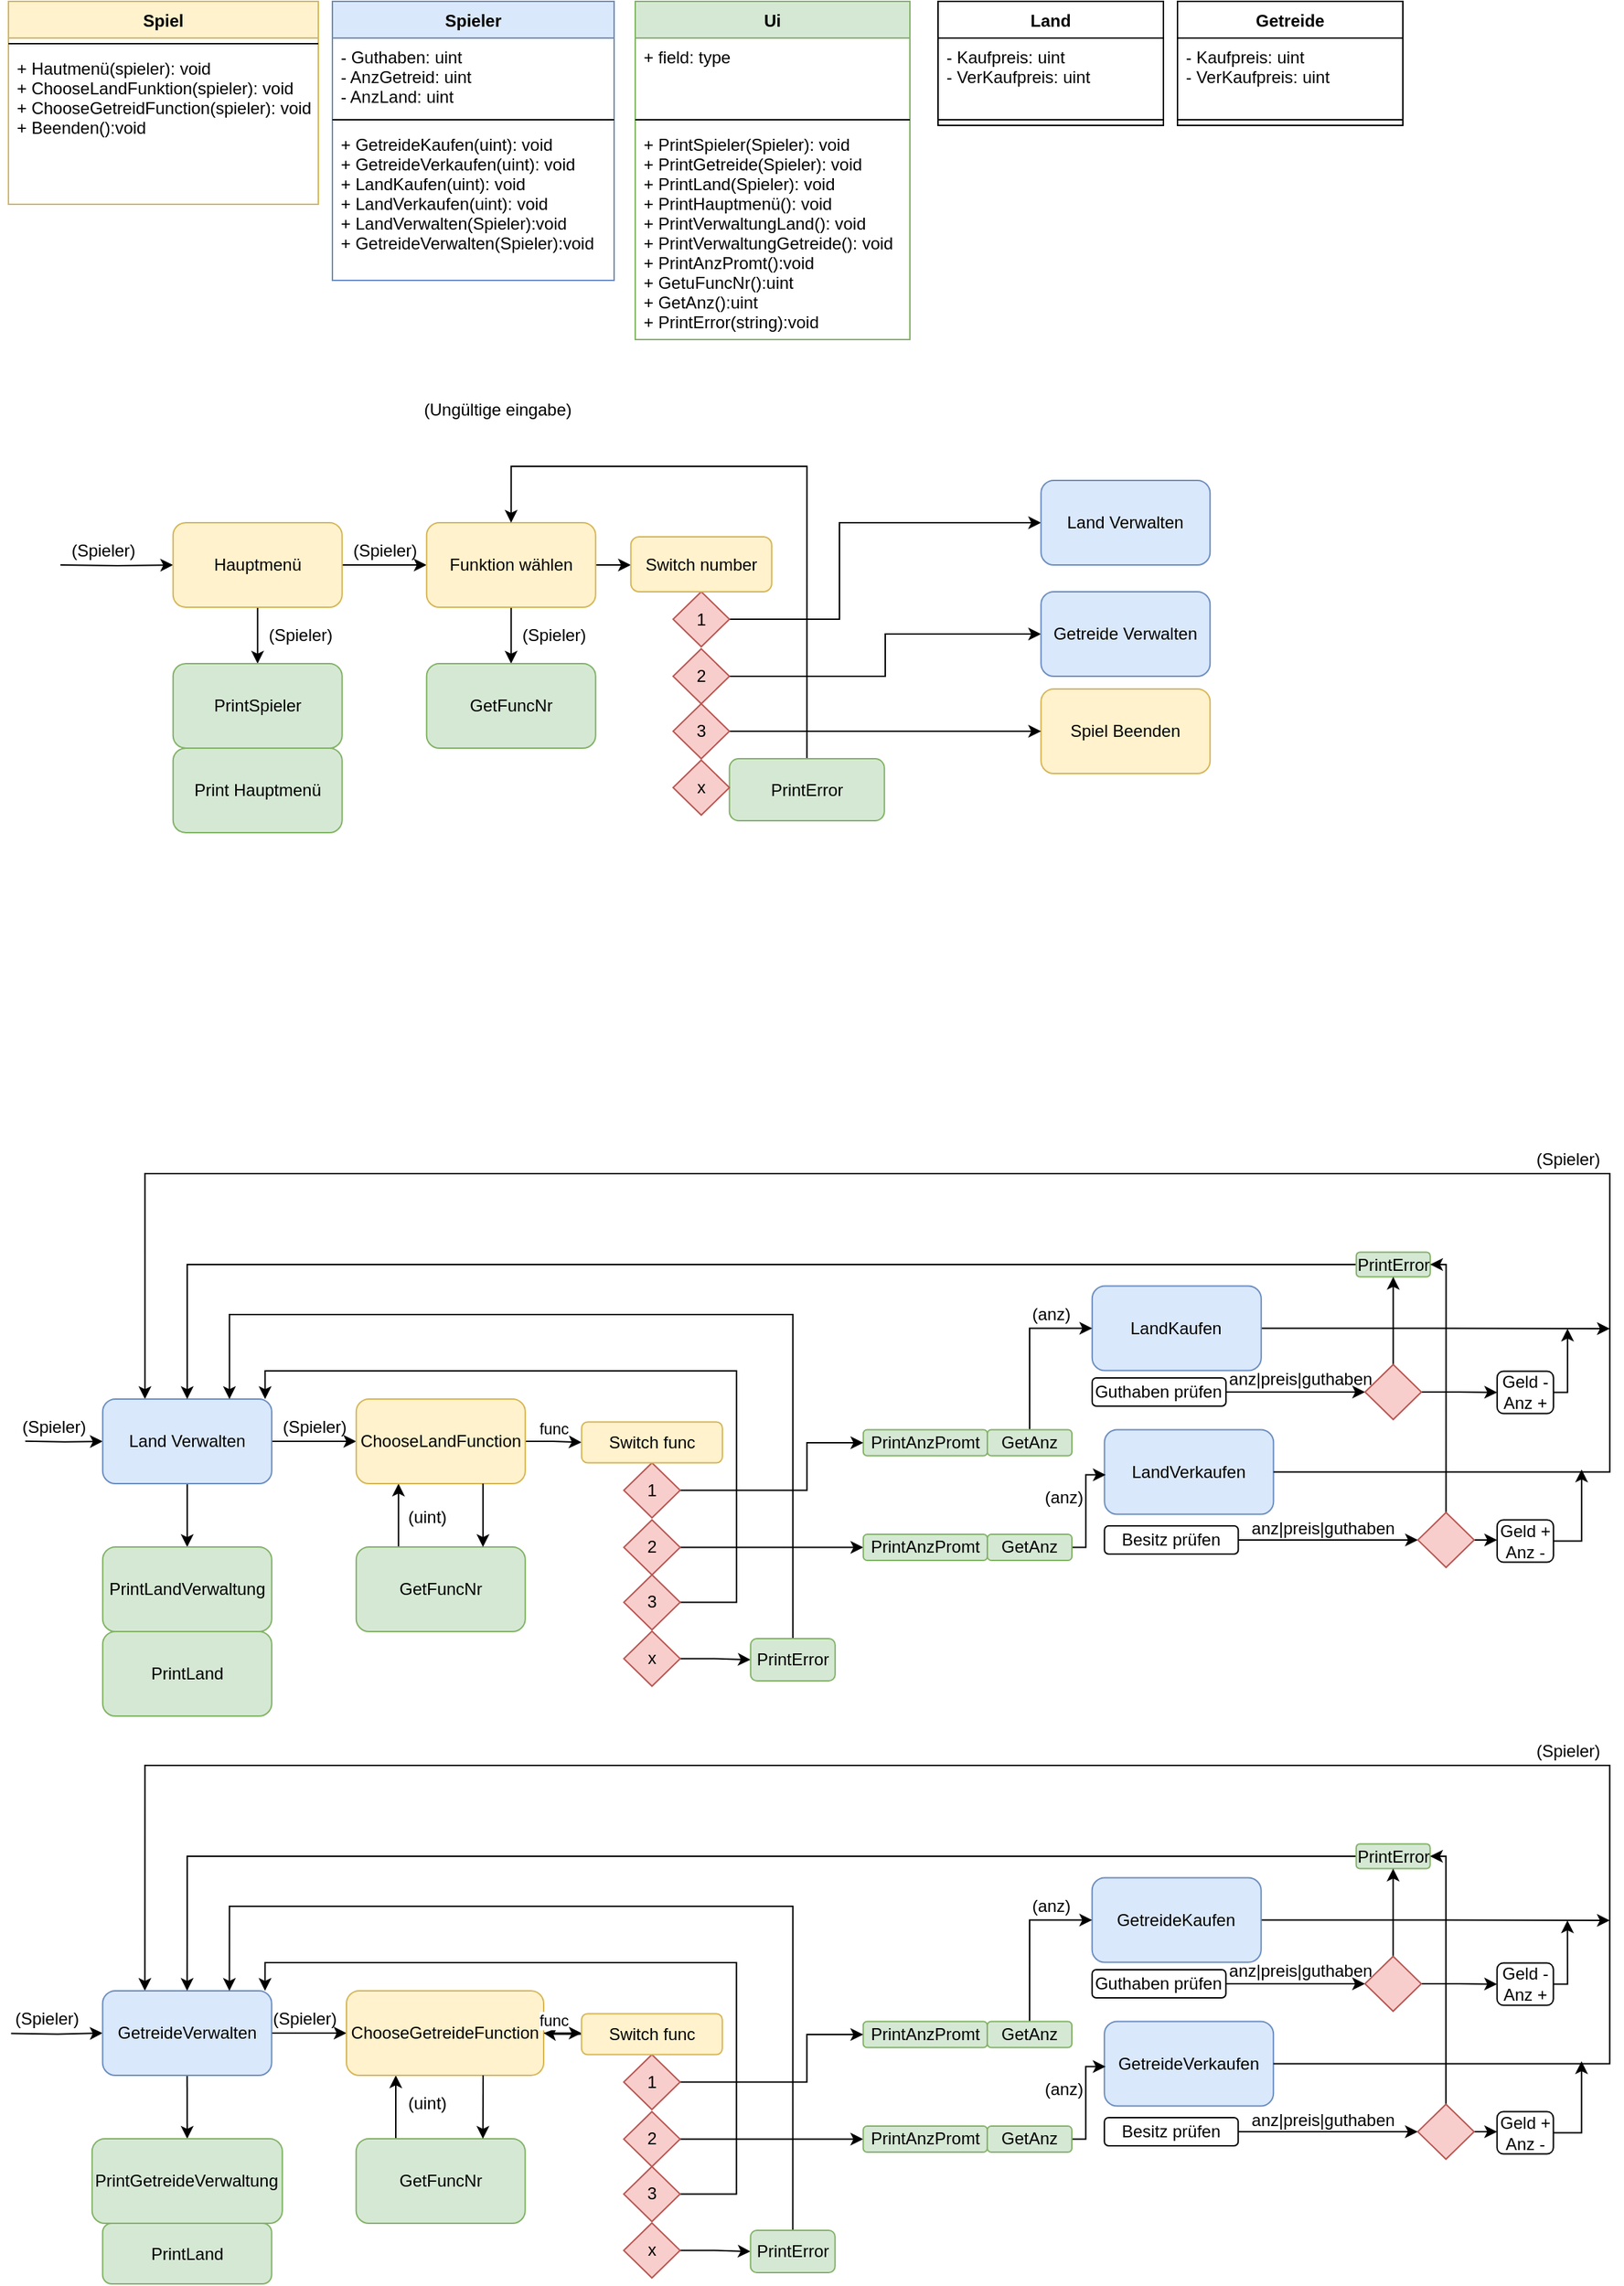 <mxfile version="14.1.9" type="device"><diagram id="9VZ_F0bGvhKdeFgphVNc" name="Page-1"><mxGraphModel dx="2946" dy="2444" grid="1" gridSize="10" guides="1" tooltips="1" connect="1" arrows="1" fold="1" page="1" pageScale="1" pageWidth="1169" pageHeight="827" math="0" shadow="0"><root><mxCell id="0"/><mxCell id="1" parent="0"/><mxCell id="1qS1XkVz5e9EqdEoYbEG-8" style="edgeStyle=orthogonalEdgeStyle;rounded=0;orthogonalLoop=1;jettySize=auto;html=1;exitX=1;exitY=0.5;exitDx=0;exitDy=0;entryX=0;entryY=0.5;entryDx=0;entryDy=0;" parent="1" source="1qS1XkVz5e9EqdEoYbEG-2" target="1qS1XkVz5e9EqdEoYbEG-7" edge="1"><mxGeometry relative="1" as="geometry"/></mxCell><mxCell id="w8YHgkZaCHFdFgckaIaO-40" style="edgeStyle=orthogonalEdgeStyle;rounded=0;orthogonalLoop=1;jettySize=auto;html=1;exitX=0.5;exitY=1;exitDx=0;exitDy=0;entryX=0.5;entryY=0;entryDx=0;entryDy=0;" edge="1" parent="1" source="1qS1XkVz5e9EqdEoYbEG-2" target="1qS1XkVz5e9EqdEoYbEG-79"><mxGeometry relative="1" as="geometry"/></mxCell><mxCell id="w8YHgkZaCHFdFgckaIaO-96" style="edgeStyle=orthogonalEdgeStyle;rounded=0;orthogonalLoop=1;jettySize=auto;html=1;entryX=0;entryY=0.5;entryDx=0;entryDy=0;" edge="1" parent="1" target="1qS1XkVz5e9EqdEoYbEG-2"><mxGeometry relative="1" as="geometry"><mxPoint x="46.88" y="-410" as="sourcePoint"/></mxGeometry></mxCell><mxCell id="1qS1XkVz5e9EqdEoYbEG-2" value="Hauptmenü" style="rounded=1;whiteSpace=wrap;html=1;fillColor=#fff2cc;strokeColor=#d6b656;" parent="1" vertex="1"><mxGeometry x="126.88" y="-440" width="120" height="60" as="geometry"/></mxCell><mxCell id="w8YHgkZaCHFdFgckaIaO-39" style="edgeStyle=orthogonalEdgeStyle;rounded=0;orthogonalLoop=1;jettySize=auto;html=1;exitX=0.5;exitY=1;exitDx=0;exitDy=0;entryX=0.5;entryY=0;entryDx=0;entryDy=0;" edge="1" parent="1" source="1qS1XkVz5e9EqdEoYbEG-7" target="1qS1XkVz5e9EqdEoYbEG-87"><mxGeometry relative="1" as="geometry"/></mxCell><mxCell id="w8YHgkZaCHFdFgckaIaO-97" style="edgeStyle=orthogonalEdgeStyle;rounded=0;orthogonalLoop=1;jettySize=auto;html=1;exitX=1;exitY=0.5;exitDx=0;exitDy=0;entryX=0;entryY=0.5;entryDx=0;entryDy=0;" edge="1" parent="1" source="1qS1XkVz5e9EqdEoYbEG-7" target="w8YHgkZaCHFdFgckaIaO-91"><mxGeometry relative="1" as="geometry"/></mxCell><mxCell id="1qS1XkVz5e9EqdEoYbEG-7" value="Funktion wählen" style="rounded=1;whiteSpace=wrap;html=1;fillColor=#fff2cc;strokeColor=#d6b656;" parent="1" vertex="1"><mxGeometry x="306.88" y="-440" width="120" height="60" as="geometry"/></mxCell><mxCell id="1qS1XkVz5e9EqdEoYbEG-23" value="(Ungültige eingabe)" style="text;html=1;align=center;verticalAlign=middle;resizable=0;points=[];autosize=1;" parent="1" vertex="1"><mxGeometry x="296.88" y="-530" width="120" height="20" as="geometry"/></mxCell><mxCell id="w8YHgkZaCHFdFgckaIaO-179" style="edgeStyle=orthogonalEdgeStyle;rounded=0;orthogonalLoop=1;jettySize=auto;html=1;exitX=1;exitY=0.5;exitDx=0;exitDy=0;" edge="1" parent="1" source="1qS1XkVz5e9EqdEoYbEG-35"><mxGeometry relative="1" as="geometry"><mxPoint x="1146.91" y="132" as="targetPoint"/></mxGeometry></mxCell><mxCell id="1qS1XkVz5e9EqdEoYbEG-35" value="LandKaufen" style="rounded=1;whiteSpace=wrap;html=1;fillColor=#dae8fc;strokeColor=#6c8ebf;" parent="1" vertex="1"><mxGeometry x="779.41" y="101.75" width="120" height="60" as="geometry"/></mxCell><mxCell id="1qS1XkVz5e9EqdEoYbEG-36" value="LandVerkaufen" style="rounded=1;whiteSpace=wrap;html=1;fillColor=#dae8fc;strokeColor=#6c8ebf;" parent="1" vertex="1"><mxGeometry x="788.16" y="203.75" width="120" height="60" as="geometry"/></mxCell><mxCell id="w8YHgkZaCHFdFgckaIaO-155" style="edgeStyle=orthogonalEdgeStyle;rounded=0;orthogonalLoop=1;jettySize=auto;html=1;exitX=1;exitY=0.5;exitDx=0;exitDy=0;entryX=0;entryY=0.5;entryDx=0;entryDy=0;" edge="1" parent="1" source="1qS1XkVz5e9EqdEoYbEG-37" target="w8YHgkZaCHFdFgckaIaO-153"><mxGeometry relative="1" as="geometry"/></mxCell><mxCell id="1qS1XkVz5e9EqdEoYbEG-37" value="Guthaben prüfen" style="rounded=1;whiteSpace=wrap;html=1;" parent="1" vertex="1"><mxGeometry x="779.41" y="167" width="95" height="20" as="geometry"/></mxCell><mxCell id="w8YHgkZaCHFdFgckaIaO-157" style="edgeStyle=orthogonalEdgeStyle;rounded=0;orthogonalLoop=1;jettySize=auto;html=1;exitX=1;exitY=0.5;exitDx=0;exitDy=0;entryX=0;entryY=0.5;entryDx=0;entryDy=0;" edge="1" parent="1" source="1qS1XkVz5e9EqdEoYbEG-38" target="w8YHgkZaCHFdFgckaIaO-154"><mxGeometry relative="1" as="geometry"/></mxCell><mxCell id="1qS1XkVz5e9EqdEoYbEG-38" value="Besitz prüfen" style="rounded=1;whiteSpace=wrap;html=1;" parent="1" vertex="1"><mxGeometry x="788.16" y="272" width="95" height="20" as="geometry"/></mxCell><mxCell id="w8YHgkZaCHFdFgckaIaO-187" style="edgeStyle=orthogonalEdgeStyle;rounded=0;orthogonalLoop=1;jettySize=auto;html=1;exitX=1;exitY=0.5;exitDx=0;exitDy=0;" edge="1" parent="1" source="1qS1XkVz5e9EqdEoYbEG-40"><mxGeometry relative="1" as="geometry"><mxPoint x="1116.91" y="132" as="targetPoint"/><Array as="points"><mxPoint x="1116.91" y="177"/></Array></mxGeometry></mxCell><mxCell id="1qS1XkVz5e9EqdEoYbEG-40" value="Geld -&lt;br&gt;Anz +" style="rounded=1;whiteSpace=wrap;html=1;" parent="1" vertex="1"><mxGeometry x="1066.91" y="162.25" width="40" height="30" as="geometry"/></mxCell><mxCell id="w8YHgkZaCHFdFgckaIaO-188" style="edgeStyle=orthogonalEdgeStyle;rounded=0;orthogonalLoop=1;jettySize=auto;html=1;exitX=1;exitY=0.5;exitDx=0;exitDy=0;" edge="1" parent="1" source="1qS1XkVz5e9EqdEoYbEG-41"><mxGeometry relative="1" as="geometry"><mxPoint x="1126.91" y="232" as="targetPoint"/><Array as="points"><mxPoint x="1126.91" y="283"/><mxPoint x="1126.91" y="232"/></Array></mxGeometry></mxCell><mxCell id="1qS1XkVz5e9EqdEoYbEG-41" value="Geld +&lt;br&gt;Anz -" style="rounded=1;whiteSpace=wrap;html=1;" parent="1" vertex="1"><mxGeometry x="1066.91" y="267.75" width="40" height="30" as="geometry"/></mxCell><mxCell id="w8YHgkZaCHFdFgckaIaO-34" style="edgeStyle=orthogonalEdgeStyle;rounded=0;orthogonalLoop=1;jettySize=auto;html=1;exitX=0.5;exitY=1;exitDx=0;exitDy=0;entryX=0.5;entryY=0;entryDx=0;entryDy=0;" edge="1" parent="1" source="1qS1XkVz5e9EqdEoYbEG-43" target="1qS1XkVz5e9EqdEoYbEG-84"><mxGeometry relative="1" as="geometry"/></mxCell><mxCell id="w8YHgkZaCHFdFgckaIaO-144" style="edgeStyle=orthogonalEdgeStyle;rounded=0;orthogonalLoop=1;jettySize=auto;html=1;exitX=1;exitY=0.5;exitDx=0;exitDy=0;entryX=0;entryY=0.5;entryDx=0;entryDy=0;" edge="1" parent="1" source="1qS1XkVz5e9EqdEoYbEG-43" target="1qS1XkVz5e9EqdEoYbEG-105"><mxGeometry relative="1" as="geometry"/></mxCell><mxCell id="w8YHgkZaCHFdFgckaIaO-186" style="edgeStyle=orthogonalEdgeStyle;rounded=0;orthogonalLoop=1;jettySize=auto;html=1;exitX=1;exitY=0.5;exitDx=0;exitDy=0;entryX=0.25;entryY=0;entryDx=0;entryDy=0;" edge="1" parent="1" source="1qS1XkVz5e9EqdEoYbEG-36" target="1qS1XkVz5e9EqdEoYbEG-43"><mxGeometry relative="1" as="geometry"><Array as="points"><mxPoint x="1146.91" y="234"/><mxPoint x="1146.91" y="22"/><mxPoint x="106.91" y="22"/></Array></mxGeometry></mxCell><mxCell id="w8YHgkZaCHFdFgckaIaO-246" style="edgeStyle=orthogonalEdgeStyle;rounded=0;orthogonalLoop=1;jettySize=auto;html=1;exitX=0;exitY=0.5;exitDx=0;exitDy=0;entryX=0;entryY=0.5;entryDx=0;entryDy=0;" edge="1" parent="1" target="1qS1XkVz5e9EqdEoYbEG-43"><mxGeometry relative="1" as="geometry"><mxPoint x="21.91" y="211.931" as="sourcePoint"/></mxGeometry></mxCell><mxCell id="1qS1XkVz5e9EqdEoYbEG-43" value="Land Verwalten" style="rounded=1;whiteSpace=wrap;html=1;fillColor=#dae8fc;strokeColor=#6c8ebf;" parent="1" vertex="1"><mxGeometry x="76.91" y="182" width="120" height="60" as="geometry"/></mxCell><mxCell id="1qS1XkVz5e9EqdEoYbEG-56" value="Spiel" style="swimlane;fontStyle=1;align=center;verticalAlign=top;childLayout=stackLayout;horizontal=1;startSize=26;horizontalStack=0;resizeParent=1;resizeParentMax=0;resizeLast=0;collapsible=1;marginBottom=0;fillColor=#fff2cc;strokeColor=#d6b656;" parent="1" vertex="1"><mxGeometry x="10" y="-810" width="220" height="144" as="geometry"/></mxCell><mxCell id="1qS1XkVz5e9EqdEoYbEG-58" value="" style="line;strokeWidth=1;fillColor=none;align=left;verticalAlign=middle;spacingTop=-1;spacingLeft=3;spacingRight=3;rotatable=0;labelPosition=right;points=[];portConstraint=eastwest;" parent="1qS1XkVz5e9EqdEoYbEG-56" vertex="1"><mxGeometry y="26" width="220" height="8" as="geometry"/></mxCell><mxCell id="1qS1XkVz5e9EqdEoYbEG-59" value="+ Hautmenü(spieler): void&#10;+ ChooseLandFunktion(spieler): void&#10;+ ChooseGetreidFunction(spieler): void&#10;+ Beenden():void" style="text;strokeColor=none;fillColor=none;align=left;verticalAlign=top;spacingLeft=4;spacingRight=4;overflow=hidden;rotatable=0;points=[[0,0.5],[1,0.5]];portConstraint=eastwest;" parent="1qS1XkVz5e9EqdEoYbEG-56" vertex="1"><mxGeometry y="34" width="220" height="110" as="geometry"/></mxCell><mxCell id="1qS1XkVz5e9EqdEoYbEG-61" value="Spieler" style="swimlane;fontStyle=1;align=center;verticalAlign=top;childLayout=stackLayout;horizontal=1;startSize=26;horizontalStack=0;resizeParent=1;resizeParentMax=0;resizeLast=0;collapsible=1;marginBottom=0;fillColor=#dae8fc;strokeColor=#6c8ebf;" parent="1" vertex="1"><mxGeometry x="240" y="-810" width="200" height="198" as="geometry"/></mxCell><mxCell id="1qS1XkVz5e9EqdEoYbEG-62" value="- Guthaben: uint&#10;- AnzGetreid: uint&#10;- AnzLand: uint" style="text;strokeColor=none;fillColor=none;align=left;verticalAlign=top;spacingLeft=4;spacingRight=4;overflow=hidden;rotatable=0;points=[[0,0.5],[1,0.5]];portConstraint=eastwest;" parent="1qS1XkVz5e9EqdEoYbEG-61" vertex="1"><mxGeometry y="26" width="200" height="54" as="geometry"/></mxCell><mxCell id="1qS1XkVz5e9EqdEoYbEG-63" value="" style="line;strokeWidth=1;fillColor=none;align=left;verticalAlign=middle;spacingTop=-1;spacingLeft=3;spacingRight=3;rotatable=0;labelPosition=right;points=[];portConstraint=eastwest;" parent="1qS1XkVz5e9EqdEoYbEG-61" vertex="1"><mxGeometry y="80" width="200" height="8" as="geometry"/></mxCell><mxCell id="1qS1XkVz5e9EqdEoYbEG-64" value="+ GetreideKaufen(uint): void&#10;+ GetreideVerkaufen(uint): void&#10;+ LandKaufen(uint): void&#10;+ LandVerkaufen(uint): void&#10;+ LandVerwalten(Spieler):void&#10;+ GetreideVerwalten(Spieler):void" style="text;strokeColor=none;fillColor=none;align=left;verticalAlign=top;spacingLeft=4;spacingRight=4;overflow=hidden;rotatable=0;points=[[0,0.5],[1,0.5]];portConstraint=eastwest;" parent="1qS1XkVz5e9EqdEoYbEG-61" vertex="1"><mxGeometry y="88" width="200" height="110" as="geometry"/></mxCell><mxCell id="1qS1XkVz5e9EqdEoYbEG-65" value="Ui" style="swimlane;fontStyle=1;align=center;verticalAlign=top;childLayout=stackLayout;horizontal=1;startSize=26;horizontalStack=0;resizeParent=1;resizeParentMax=0;resizeLast=0;collapsible=1;marginBottom=0;fillColor=#d5e8d4;strokeColor=#82b366;" parent="1" vertex="1"><mxGeometry x="455" y="-810" width="195" height="240" as="geometry"/></mxCell><mxCell id="1qS1XkVz5e9EqdEoYbEG-66" value="+ field: type" style="text;strokeColor=none;fillColor=none;align=left;verticalAlign=top;spacingLeft=4;spacingRight=4;overflow=hidden;rotatable=0;points=[[0,0.5],[1,0.5]];portConstraint=eastwest;" parent="1qS1XkVz5e9EqdEoYbEG-65" vertex="1"><mxGeometry y="26" width="195" height="54" as="geometry"/></mxCell><mxCell id="1qS1XkVz5e9EqdEoYbEG-67" value="" style="line;strokeWidth=1;fillColor=none;align=left;verticalAlign=middle;spacingTop=-1;spacingLeft=3;spacingRight=3;rotatable=0;labelPosition=right;points=[];portConstraint=eastwest;" parent="1qS1XkVz5e9EqdEoYbEG-65" vertex="1"><mxGeometry y="80" width="195" height="8" as="geometry"/></mxCell><mxCell id="1qS1XkVz5e9EqdEoYbEG-68" value="+ PrintSpieler(Spieler): void&#10;+ PrintGetreide(Spieler): void&#10;+ PrintLand(Spieler): void&#10;+ PrintHauptmenü(): void&#10;+ PrintVerwaltungLand(): void&#10;+ PrintVerwaltungGetreide(): void&#10;+ PrintAnzPromt():void&#10;+ GetuFuncNr():uint&#10;+ GetAnz():uint&#10;+ PrintError(string):void" style="text;strokeColor=none;fillColor=none;align=left;verticalAlign=top;spacingLeft=4;spacingRight=4;overflow=hidden;rotatable=0;points=[[0,0.5],[1,0.5]];portConstraint=eastwest;" parent="1qS1XkVz5e9EqdEoYbEG-65" vertex="1"><mxGeometry y="88" width="195" height="152" as="geometry"/></mxCell><mxCell id="1qS1XkVz5e9EqdEoYbEG-69" value="Getreide" style="swimlane;fontStyle=1;align=center;verticalAlign=top;childLayout=stackLayout;horizontal=1;startSize=26;horizontalStack=0;resizeParent=1;resizeParentMax=0;resizeLast=0;collapsible=1;marginBottom=0;" parent="1" vertex="1"><mxGeometry x="840" y="-810" width="160" height="88" as="geometry"/></mxCell><mxCell id="1qS1XkVz5e9EqdEoYbEG-70" value="- Kaufpreis: uint&#10;- VerKaufpreis: uint" style="text;strokeColor=none;fillColor=none;align=left;verticalAlign=top;spacingLeft=4;spacingRight=4;overflow=hidden;rotatable=0;points=[[0,0.5],[1,0.5]];portConstraint=eastwest;" parent="1qS1XkVz5e9EqdEoYbEG-69" vertex="1"><mxGeometry y="26" width="160" height="54" as="geometry"/></mxCell><mxCell id="1qS1XkVz5e9EqdEoYbEG-71" value="" style="line;strokeWidth=1;fillColor=none;align=left;verticalAlign=middle;spacingTop=-1;spacingLeft=3;spacingRight=3;rotatable=0;labelPosition=right;points=[];portConstraint=eastwest;" parent="1qS1XkVz5e9EqdEoYbEG-69" vertex="1"><mxGeometry y="80" width="160" height="8" as="geometry"/></mxCell><mxCell id="1qS1XkVz5e9EqdEoYbEG-73" value="Land" style="swimlane;fontStyle=1;align=center;verticalAlign=top;childLayout=stackLayout;horizontal=1;startSize=26;horizontalStack=0;resizeParent=1;resizeParentMax=0;resizeLast=0;collapsible=1;marginBottom=0;" parent="1" vertex="1"><mxGeometry x="670" y="-810" width="160" height="88" as="geometry"/></mxCell><mxCell id="1qS1XkVz5e9EqdEoYbEG-74" value="- Kaufpreis: uint&#10;- VerKaufpreis: uint" style="text;strokeColor=none;fillColor=none;align=left;verticalAlign=top;spacingLeft=4;spacingRight=4;overflow=hidden;rotatable=0;points=[[0,0.5],[1,0.5]];portConstraint=eastwest;" parent="1qS1XkVz5e9EqdEoYbEG-73" vertex="1"><mxGeometry y="26" width="160" height="54" as="geometry"/></mxCell><mxCell id="1qS1XkVz5e9EqdEoYbEG-75" value="" style="line;strokeWidth=1;fillColor=none;align=left;verticalAlign=middle;spacingTop=-1;spacingLeft=3;spacingRight=3;rotatable=0;labelPosition=right;points=[];portConstraint=eastwest;" parent="1qS1XkVz5e9EqdEoYbEG-73" vertex="1"><mxGeometry y="80" width="160" height="8" as="geometry"/></mxCell><mxCell id="1qS1XkVz5e9EqdEoYbEG-79" value="PrintSpieler" style="rounded=1;whiteSpace=wrap;html=1;fillColor=#d5e8d4;strokeColor=#82b366;" parent="1" vertex="1"><mxGeometry x="126.88" y="-340" width="120" height="60" as="geometry"/></mxCell><mxCell id="1qS1XkVz5e9EqdEoYbEG-82" value="PrintLand" style="rounded=1;whiteSpace=wrap;html=1;fillColor=#d5e8d4;strokeColor=#82b366;" parent="1" vertex="1"><mxGeometry x="76.91" y="347" width="120" height="60" as="geometry"/></mxCell><mxCell id="1qS1XkVz5e9EqdEoYbEG-83" value="Print Hauptmenü" style="rounded=1;whiteSpace=wrap;html=1;fillColor=#d5e8d4;strokeColor=#82b366;" parent="1" vertex="1"><mxGeometry x="126.88" y="-280" width="120" height="60" as="geometry"/></mxCell><mxCell id="1qS1XkVz5e9EqdEoYbEG-84" value="PrintLandVerwaltung" style="rounded=1;whiteSpace=wrap;html=1;fillColor=#d5e8d4;strokeColor=#82b366;" parent="1" vertex="1"><mxGeometry x="76.91" y="287" width="120" height="60" as="geometry"/></mxCell><mxCell id="1qS1XkVz5e9EqdEoYbEG-87" value="GetFuncNr" style="rounded=1;whiteSpace=wrap;html=1;fillColor=#d5e8d4;strokeColor=#82b366;" parent="1" vertex="1"><mxGeometry x="306.88" y="-340" width="120" height="60" as="geometry"/></mxCell><mxCell id="w8YHgkZaCHFdFgckaIaO-160" style="edgeStyle=orthogonalEdgeStyle;rounded=0;orthogonalLoop=1;jettySize=auto;html=1;exitX=0;exitY=0.5;exitDx=0;exitDy=0;entryX=0.5;entryY=0;entryDx=0;entryDy=0;" edge="1" parent="1" source="1qS1XkVz5e9EqdEoYbEG-89" target="1qS1XkVz5e9EqdEoYbEG-43"><mxGeometry relative="1" as="geometry"><mxPoint x="304.91" y="179" as="targetPoint"/></mxGeometry></mxCell><mxCell id="1qS1XkVz5e9EqdEoYbEG-89" value="PrintError" style="rounded=1;whiteSpace=wrap;html=1;fillColor=#d5e8d4;strokeColor=#82b366;" parent="1" vertex="1"><mxGeometry x="966.91" y="77.75" width="52.5" height="17.5" as="geometry"/></mxCell><mxCell id="1qS1XkVz5e9EqdEoYbEG-93" value="(Spieler)" style="text;html=1;align=center;verticalAlign=middle;resizable=0;points=[];autosize=1;" parent="1" vertex="1"><mxGeometry x="46.88" y="-430" width="60" height="20" as="geometry"/></mxCell><mxCell id="1qS1XkVz5e9EqdEoYbEG-94" value="(Spieler)" style="text;html=1;align=center;verticalAlign=middle;resizable=0;points=[];autosize=1;" parent="1" vertex="1"><mxGeometry x="186.88" y="-370" width="60" height="20" as="geometry"/></mxCell><mxCell id="1qS1XkVz5e9EqdEoYbEG-95" value="(Spieler)" style="text;html=1;align=center;verticalAlign=middle;resizable=0;points=[];autosize=1;" parent="1" vertex="1"><mxGeometry x="366.88" y="-370" width="60" height="20" as="geometry"/></mxCell><mxCell id="w8YHgkZaCHFdFgckaIaO-38" style="edgeStyle=orthogonalEdgeStyle;rounded=0;orthogonalLoop=1;jettySize=auto;html=1;exitX=0.25;exitY=0;exitDx=0;exitDy=0;entryX=0.25;entryY=1;entryDx=0;entryDy=0;" edge="1" parent="1" source="1qS1XkVz5e9EqdEoYbEG-103" target="1qS1XkVz5e9EqdEoYbEG-105"><mxGeometry relative="1" as="geometry"/></mxCell><mxCell id="1qS1XkVz5e9EqdEoYbEG-103" value="GetFuncNr" style="rounded=1;whiteSpace=wrap;html=1;fillColor=#d5e8d4;strokeColor=#82b366;" parent="1" vertex="1"><mxGeometry x="256.91" y="287" width="120" height="60" as="geometry"/></mxCell><mxCell id="w8YHgkZaCHFdFgckaIaO-112" style="edgeStyle=orthogonalEdgeStyle;rounded=0;orthogonalLoop=1;jettySize=auto;html=1;exitX=1;exitY=0.5;exitDx=0;exitDy=0;entryX=0;entryY=0.5;entryDx=0;entryDy=0;" edge="1" parent="1" source="1qS1XkVz5e9EqdEoYbEG-105" target="w8YHgkZaCHFdFgckaIaO-103"><mxGeometry relative="1" as="geometry"/></mxCell><mxCell id="1qS1XkVz5e9EqdEoYbEG-105" value="ChooseLandFunction" style="rounded=1;whiteSpace=wrap;html=1;fillColor=#fff2cc;strokeColor=#d6b656;" parent="1" vertex="1"><mxGeometry x="256.91" y="182" width="120" height="60" as="geometry"/></mxCell><mxCell id="w8YHgkZaCHFdFgckaIaO-27" value="(Spieler)" style="text;html=1;align=center;verticalAlign=middle;resizable=0;points=[];autosize=1;" vertex="1" parent="1"><mxGeometry x="246.88" y="-430" width="60" height="20" as="geometry"/></mxCell><mxCell id="w8YHgkZaCHFdFgckaIaO-28" value="(Spieler)" style="text;html=1;align=center;verticalAlign=middle;resizable=0;points=[];autosize=1;" vertex="1" parent="1"><mxGeometry x="6.85" y="612.25" width="60" height="20" as="geometry"/></mxCell><mxCell id="1qS1XkVz5e9EqdEoYbEG-6" value="Spiel Beenden" style="rounded=1;whiteSpace=wrap;html=1;fillColor=#fff2cc;strokeColor=#d6b656;" parent="1" vertex="1"><mxGeometry x="743.12" y="-322" width="120" height="60" as="geometry"/></mxCell><mxCell id="w8YHgkZaCHFdFgckaIaO-60" style="edgeStyle=orthogonalEdgeStyle;rounded=0;orthogonalLoop=1;jettySize=auto;html=1;exitX=0.75;exitY=1;exitDx=0;exitDy=0;entryX=0.75;entryY=0;entryDx=0;entryDy=0;" edge="1" parent="1" source="1qS1XkVz5e9EqdEoYbEG-105" target="1qS1XkVz5e9EqdEoYbEG-103"><mxGeometry relative="1" as="geometry"><mxPoint x="316.91" y="242" as="sourcePoint"/><mxPoint x="316.91" y="287" as="targetPoint"/></mxGeometry></mxCell><mxCell id="w8YHgkZaCHFdFgckaIaO-127" style="edgeStyle=orthogonalEdgeStyle;rounded=0;orthogonalLoop=1;jettySize=auto;html=1;exitX=0.5;exitY=0;exitDx=0;exitDy=0;entryX=0.5;entryY=0;entryDx=0;entryDy=0;" edge="1" parent="1" source="w8YHgkZaCHFdFgckaIaO-62" target="1qS1XkVz5e9EqdEoYbEG-7"><mxGeometry relative="1" as="geometry"><Array as="points"><mxPoint x="576.88" y="-480"/><mxPoint x="366.88" y="-480"/></Array></mxGeometry></mxCell><mxCell id="w8YHgkZaCHFdFgckaIaO-62" value="PrintError" style="rounded=1;whiteSpace=wrap;html=1;fillColor=#d5e8d4;strokeColor=#82b366;" vertex="1" parent="1"><mxGeometry x="521.88" y="-272.5" width="110" height="44" as="geometry"/></mxCell><mxCell id="w8YHgkZaCHFdFgckaIaO-64" value="(uint)" style="text;html=1;align=center;verticalAlign=middle;resizable=0;points=[];autosize=1;" vertex="1" parent="1"><mxGeometry x="286.91" y="256" width="40" height="20" as="geometry"/></mxCell><mxCell id="w8YHgkZaCHFdFgckaIaO-71" value="PrintAnzPromt" style="rounded=1;whiteSpace=wrap;html=1;fillColor=#d5e8d4;strokeColor=#82b366;" vertex="1" parent="1"><mxGeometry x="616.91" y="203.75" width="88.12" height="18.5" as="geometry"/></mxCell><mxCell id="w8YHgkZaCHFdFgckaIaO-139" style="edgeStyle=orthogonalEdgeStyle;rounded=0;orthogonalLoop=1;jettySize=auto;html=1;exitX=0.5;exitY=0;exitDx=0;exitDy=0;entryX=0;entryY=0.5;entryDx=0;entryDy=0;" edge="1" parent="1" source="w8YHgkZaCHFdFgckaIaO-72" target="1qS1XkVz5e9EqdEoYbEG-35"><mxGeometry relative="1" as="geometry"/></mxCell><mxCell id="w8YHgkZaCHFdFgckaIaO-72" value="GetAnz" style="rounded=1;whiteSpace=wrap;html=1;fillColor=#d5e8d4;strokeColor=#82b366;" vertex="1" parent="1"><mxGeometry x="705.03" y="203.75" width="60" height="18.5" as="geometry"/></mxCell><mxCell id="w8YHgkZaCHFdFgckaIaO-244" style="edgeStyle=orthogonalEdgeStyle;rounded=0;orthogonalLoop=1;jettySize=auto;html=1;exitX=1;exitY=0.5;exitDx=0;exitDy=0;entryX=0;entryY=0.5;entryDx=0;entryDy=0;" edge="1" parent="1" source="w8YHgkZaCHFdFgckaIaO-90" target="w8YHgkZaCHFdFgckaIaO-251"><mxGeometry relative="1" as="geometry"><mxPoint x="686.88" y="-371.793" as="targetPoint"/><Array as="points"><mxPoint x="600" y="-371"/><mxPoint x="600" y="-440"/></Array></mxGeometry></mxCell><mxCell id="w8YHgkZaCHFdFgckaIaO-90" value="1" style="rhombus;whiteSpace=wrap;html=1;fillColor=#f8cecc;strokeColor=#b85450;" vertex="1" parent="1"><mxGeometry x="481.88" y="-391" width="40" height="39" as="geometry"/></mxCell><mxCell id="w8YHgkZaCHFdFgckaIaO-91" value="Switch number" style="rounded=1;whiteSpace=wrap;html=1;fillColor=#fff2cc;strokeColor=#d6b656;" vertex="1" parent="1"><mxGeometry x="451.88" y="-430" width="100" height="39" as="geometry"/></mxCell><mxCell id="w8YHgkZaCHFdFgckaIaO-245" style="edgeStyle=orthogonalEdgeStyle;rounded=0;orthogonalLoop=1;jettySize=auto;html=1;exitX=1;exitY=0.5;exitDx=0;exitDy=0;entryX=0;entryY=0.5;entryDx=0;entryDy=0;" edge="1" parent="1" source="w8YHgkZaCHFdFgckaIaO-92" target="w8YHgkZaCHFdFgckaIaO-252"><mxGeometry relative="1" as="geometry"><mxPoint x="680" y="-360" as="targetPoint"/></mxGeometry></mxCell><mxCell id="w8YHgkZaCHFdFgckaIaO-92" value="2" style="rhombus;whiteSpace=wrap;html=1;fillColor=#f8cecc;strokeColor=#b85450;" vertex="1" parent="1"><mxGeometry x="481.88" y="-350.5" width="40" height="39" as="geometry"/></mxCell><mxCell id="w8YHgkZaCHFdFgckaIaO-93" value="x" style="rhombus;whiteSpace=wrap;html=1;fillColor=#f8cecc;strokeColor=#b85450;" vertex="1" parent="1"><mxGeometry x="481.88" y="-271.5" width="40" height="39" as="geometry"/></mxCell><mxCell id="w8YHgkZaCHFdFgckaIaO-253" style="edgeStyle=orthogonalEdgeStyle;rounded=0;orthogonalLoop=1;jettySize=auto;html=1;exitX=1;exitY=0.5;exitDx=0;exitDy=0;entryX=0;entryY=0.5;entryDx=0;entryDy=0;" edge="1" parent="1" source="w8YHgkZaCHFdFgckaIaO-94" target="1qS1XkVz5e9EqdEoYbEG-6"><mxGeometry relative="1" as="geometry"/></mxCell><mxCell id="w8YHgkZaCHFdFgckaIaO-94" value="3" style="rhombus;whiteSpace=wrap;html=1;fillColor=#f8cecc;strokeColor=#b85450;" vertex="1" parent="1"><mxGeometry x="481.88" y="-311.5" width="40" height="39" as="geometry"/></mxCell><mxCell id="w8YHgkZaCHFdFgckaIaO-138" style="edgeStyle=orthogonalEdgeStyle;rounded=0;orthogonalLoop=1;jettySize=auto;html=1;exitX=1;exitY=0.5;exitDx=0;exitDy=0;entryX=0;entryY=0.5;entryDx=0;entryDy=0;" edge="1" parent="1" source="w8YHgkZaCHFdFgckaIaO-102" target="w8YHgkZaCHFdFgckaIaO-71"><mxGeometry relative="1" as="geometry"><Array as="points"><mxPoint x="576.91" y="247"/><mxPoint x="576.91" y="213"/></Array></mxGeometry></mxCell><mxCell id="w8YHgkZaCHFdFgckaIaO-102" value="1" style="rhombus;whiteSpace=wrap;html=1;fillColor=#f8cecc;strokeColor=#b85450;" vertex="1" parent="1"><mxGeometry x="446.91" y="227.25" width="40" height="39" as="geometry"/></mxCell><mxCell id="w8YHgkZaCHFdFgckaIaO-103" value="Switch func" style="rounded=1;whiteSpace=wrap;html=1;fillColor=#fff2cc;strokeColor=#d6b656;" vertex="1" parent="1"><mxGeometry x="416.91" y="198.25" width="100" height="29" as="geometry"/></mxCell><mxCell id="w8YHgkZaCHFdFgckaIaO-142" style="edgeStyle=orthogonalEdgeStyle;rounded=0;orthogonalLoop=1;jettySize=auto;html=1;exitX=1;exitY=0.5;exitDx=0;exitDy=0;entryX=0;entryY=0.5;entryDx=0;entryDy=0;" edge="1" parent="1" source="w8YHgkZaCHFdFgckaIaO-104" target="w8YHgkZaCHFdFgckaIaO-136"><mxGeometry relative="1" as="geometry"/></mxCell><mxCell id="w8YHgkZaCHFdFgckaIaO-104" value="2" style="rhombus;whiteSpace=wrap;html=1;fillColor=#f8cecc;strokeColor=#b85450;" vertex="1" parent="1"><mxGeometry x="446.91" y="267.75" width="40" height="39" as="geometry"/></mxCell><mxCell id="w8YHgkZaCHFdFgckaIaO-162" style="edgeStyle=orthogonalEdgeStyle;rounded=0;orthogonalLoop=1;jettySize=auto;html=1;exitX=1;exitY=0.5;exitDx=0;exitDy=0;entryX=0.961;entryY=0;entryDx=0;entryDy=0;entryPerimeter=0;" edge="1" parent="1" source="w8YHgkZaCHFdFgckaIaO-105" target="1qS1XkVz5e9EqdEoYbEG-43"><mxGeometry relative="1" as="geometry"><Array as="points"><mxPoint x="526.91" y="326"/><mxPoint x="526.91" y="162"/><mxPoint x="191.91" y="162"/></Array></mxGeometry></mxCell><mxCell id="w8YHgkZaCHFdFgckaIaO-105" value="3" style="rhombus;whiteSpace=wrap;html=1;fillColor=#f8cecc;strokeColor=#b85450;" vertex="1" parent="1"><mxGeometry x="446.91" y="306.75" width="40" height="39" as="geometry"/></mxCell><mxCell id="w8YHgkZaCHFdFgckaIaO-117" style="edgeStyle=orthogonalEdgeStyle;rounded=0;orthogonalLoop=1;jettySize=auto;html=1;exitX=1;exitY=0.5;exitDx=0;exitDy=0;entryX=0;entryY=0.5;entryDx=0;entryDy=0;" edge="1" parent="1" source="w8YHgkZaCHFdFgckaIaO-106" target="w8YHgkZaCHFdFgckaIaO-116"><mxGeometry relative="1" as="geometry"/></mxCell><mxCell id="w8YHgkZaCHFdFgckaIaO-106" value="x" style="rhombus;whiteSpace=wrap;html=1;fillColor=#f8cecc;strokeColor=#b85450;" vertex="1" parent="1"><mxGeometry x="446.91" y="346.75" width="40" height="39" as="geometry"/></mxCell><mxCell id="w8YHgkZaCHFdFgckaIaO-163" style="edgeStyle=orthogonalEdgeStyle;rounded=0;orthogonalLoop=1;jettySize=auto;html=1;exitX=0.5;exitY=0;exitDx=0;exitDy=0;entryX=0.75;entryY=0;entryDx=0;entryDy=0;" edge="1" parent="1" source="w8YHgkZaCHFdFgckaIaO-116" target="1qS1XkVz5e9EqdEoYbEG-43"><mxGeometry relative="1" as="geometry"><Array as="points"><mxPoint x="566.91" y="122"/><mxPoint x="166.91" y="122"/></Array></mxGeometry></mxCell><mxCell id="w8YHgkZaCHFdFgckaIaO-116" value="PrintError" style="rounded=1;whiteSpace=wrap;html=1;fillColor=#d5e8d4;strokeColor=#82b366;" vertex="1" parent="1"><mxGeometry x="536.91" y="352" width="60" height="30" as="geometry"/></mxCell><mxCell id="w8YHgkZaCHFdFgckaIaO-128" value="(Spieler)" style="text;html=1;align=center;verticalAlign=middle;resizable=0;points=[];autosize=1;" vertex="1" parent="1"><mxGeometry x="11.91" y="192.25" width="60" height="20" as="geometry"/></mxCell><mxCell id="w8YHgkZaCHFdFgckaIaO-136" value="PrintAnzPromt" style="rounded=1;whiteSpace=wrap;html=1;fillColor=#d5e8d4;strokeColor=#82b366;" vertex="1" parent="1"><mxGeometry x="616.91" y="278" width="88.12" height="18.5" as="geometry"/></mxCell><mxCell id="w8YHgkZaCHFdFgckaIaO-148" style="edgeStyle=orthogonalEdgeStyle;rounded=0;orthogonalLoop=1;jettySize=auto;html=1;exitX=1;exitY=0.5;exitDx=0;exitDy=0;entryX=0.007;entryY=0.534;entryDx=0;entryDy=0;entryPerimeter=0;" edge="1" parent="1" source="w8YHgkZaCHFdFgckaIaO-137" target="1qS1XkVz5e9EqdEoYbEG-36"><mxGeometry relative="1" as="geometry"><Array as="points"><mxPoint x="774.91" y="287"/></Array></mxGeometry></mxCell><mxCell id="w8YHgkZaCHFdFgckaIaO-137" value="GetAnz" style="rounded=1;whiteSpace=wrap;html=1;fillColor=#d5e8d4;strokeColor=#82b366;" vertex="1" parent="1"><mxGeometry x="705.03" y="278" width="60" height="18.5" as="geometry"/></mxCell><mxCell id="w8YHgkZaCHFdFgckaIaO-140" value="(anz)" style="text;html=1;align=center;verticalAlign=middle;resizable=0;points=[];autosize=1;" vertex="1" parent="1"><mxGeometry x="730.03" y="112" width="40" height="20" as="geometry"/></mxCell><mxCell id="w8YHgkZaCHFdFgckaIaO-123" value="(Spieler)" style="text;html=1;align=center;verticalAlign=middle;resizable=0;points=[];autosize=1;" vertex="1" parent="1"><mxGeometry x="196.91" y="192.25" width="60" height="20" as="geometry"/></mxCell><mxCell id="w8YHgkZaCHFdFgckaIaO-149" value="(anz)" style="text;html=1;align=center;verticalAlign=middle;resizable=0;points=[];autosize=1;" vertex="1" parent="1"><mxGeometry x="739.35" y="242" width="40" height="20" as="geometry"/></mxCell><mxCell id="w8YHgkZaCHFdFgckaIaO-158" style="edgeStyle=orthogonalEdgeStyle;rounded=0;orthogonalLoop=1;jettySize=auto;html=1;exitX=1;exitY=0.5;exitDx=0;exitDy=0;entryX=0;entryY=0.5;entryDx=0;entryDy=0;" edge="1" parent="1" source="w8YHgkZaCHFdFgckaIaO-153" target="1qS1XkVz5e9EqdEoYbEG-40"><mxGeometry relative="1" as="geometry"/></mxCell><mxCell id="w8YHgkZaCHFdFgckaIaO-159" style="edgeStyle=orthogonalEdgeStyle;rounded=0;orthogonalLoop=1;jettySize=auto;html=1;exitX=0.5;exitY=0;exitDx=0;exitDy=0;entryX=0.5;entryY=1;entryDx=0;entryDy=0;" edge="1" parent="1" source="w8YHgkZaCHFdFgckaIaO-153" target="1qS1XkVz5e9EqdEoYbEG-89"><mxGeometry relative="1" as="geometry"/></mxCell><mxCell id="w8YHgkZaCHFdFgckaIaO-153" value="" style="rhombus;whiteSpace=wrap;html=1;fillColor=#f8cecc;strokeColor=#b85450;" vertex="1" parent="1"><mxGeometry x="973.16" y="157.5" width="40" height="39" as="geometry"/></mxCell><mxCell id="w8YHgkZaCHFdFgckaIaO-167" style="edgeStyle=orthogonalEdgeStyle;rounded=0;orthogonalLoop=1;jettySize=auto;html=1;exitX=0.5;exitY=0;exitDx=0;exitDy=0;entryX=1;entryY=0.5;entryDx=0;entryDy=0;" edge="1" parent="1" source="w8YHgkZaCHFdFgckaIaO-154" target="1qS1XkVz5e9EqdEoYbEG-89"><mxGeometry relative="1" as="geometry"><Array as="points"><mxPoint x="1030.66" y="86.75"/></Array></mxGeometry></mxCell><mxCell id="w8YHgkZaCHFdFgckaIaO-180" style="edgeStyle=orthogonalEdgeStyle;rounded=0;orthogonalLoop=1;jettySize=auto;html=1;exitX=1;exitY=0.5;exitDx=0;exitDy=0;entryX=0;entryY=0.5;entryDx=0;entryDy=0;" edge="1" parent="1" source="w8YHgkZaCHFdFgckaIaO-154" target="1qS1XkVz5e9EqdEoYbEG-41"><mxGeometry relative="1" as="geometry"/></mxCell><mxCell id="w8YHgkZaCHFdFgckaIaO-154" value="" style="rhombus;whiteSpace=wrap;html=1;fillColor=#f8cecc;strokeColor=#b85450;" vertex="1" parent="1"><mxGeometry x="1010.66" y="262.5" width="40" height="39" as="geometry"/></mxCell><mxCell id="w8YHgkZaCHFdFgckaIaO-169" value="anz|preis|guthaben" style="text;html=1;align=center;verticalAlign=middle;resizable=0;points=[];autosize=1;" vertex="1" parent="1"><mxGeometry x="883.16" y="263.75" width="120" height="20" as="geometry"/></mxCell><mxCell id="w8YHgkZaCHFdFgckaIaO-170" value="anz|preis|guthaben" style="text;html=1;align=center;verticalAlign=middle;resizable=0;points=[];autosize=1;" vertex="1" parent="1"><mxGeometry x="866.91" y="157.5" width="120" height="20" as="geometry"/></mxCell><mxCell id="w8YHgkZaCHFdFgckaIaO-181" value="(Spieler)" style="text;html=1;align=center;verticalAlign=middle;resizable=0;points=[];autosize=1;" vertex="1" parent="1"><mxGeometry x="1086.91" y="2" width="60" height="20" as="geometry"/></mxCell><mxCell id="w8YHgkZaCHFdFgckaIaO-189" style="edgeStyle=orthogonalEdgeStyle;rounded=0;orthogonalLoop=1;jettySize=auto;html=1;exitX=1;exitY=0.5;exitDx=0;exitDy=0;" edge="1" parent="1" source="w8YHgkZaCHFdFgckaIaO-190"><mxGeometry relative="1" as="geometry"><mxPoint x="1146.85" y="552" as="targetPoint"/></mxGeometry></mxCell><mxCell id="w8YHgkZaCHFdFgckaIaO-190" value="GetreideKaufen" style="rounded=1;whiteSpace=wrap;html=1;fillColor=#dae8fc;strokeColor=#6c8ebf;" vertex="1" parent="1"><mxGeometry x="779.35" y="521.75" width="120" height="60" as="geometry"/></mxCell><mxCell id="w8YHgkZaCHFdFgckaIaO-191" value="GetreideVerkaufen" style="rounded=1;whiteSpace=wrap;html=1;fillColor=#dae8fc;strokeColor=#6c8ebf;" vertex="1" parent="1"><mxGeometry x="788.1" y="623.75" width="120" height="60" as="geometry"/></mxCell><mxCell id="w8YHgkZaCHFdFgckaIaO-192" style="edgeStyle=orthogonalEdgeStyle;rounded=0;orthogonalLoop=1;jettySize=auto;html=1;exitX=1;exitY=0.5;exitDx=0;exitDy=0;entryX=0;entryY=0.5;entryDx=0;entryDy=0;" edge="1" parent="1" source="w8YHgkZaCHFdFgckaIaO-193" target="w8YHgkZaCHFdFgckaIaO-236"><mxGeometry relative="1" as="geometry"/></mxCell><mxCell id="w8YHgkZaCHFdFgckaIaO-193" value="Guthaben prüfen" style="rounded=1;whiteSpace=wrap;html=1;" vertex="1" parent="1"><mxGeometry x="779.35" y="587" width="95" height="20" as="geometry"/></mxCell><mxCell id="w8YHgkZaCHFdFgckaIaO-194" style="edgeStyle=orthogonalEdgeStyle;rounded=0;orthogonalLoop=1;jettySize=auto;html=1;exitX=1;exitY=0.5;exitDx=0;exitDy=0;entryX=0;entryY=0.5;entryDx=0;entryDy=0;" edge="1" parent="1" source="w8YHgkZaCHFdFgckaIaO-195" target="w8YHgkZaCHFdFgckaIaO-239"><mxGeometry relative="1" as="geometry"/></mxCell><mxCell id="w8YHgkZaCHFdFgckaIaO-195" value="Besitz prüfen" style="rounded=1;whiteSpace=wrap;html=1;" vertex="1" parent="1"><mxGeometry x="788.1" y="692" width="95" height="20" as="geometry"/></mxCell><mxCell id="w8YHgkZaCHFdFgckaIaO-196" style="edgeStyle=orthogonalEdgeStyle;rounded=0;orthogonalLoop=1;jettySize=auto;html=1;exitX=1;exitY=0.5;exitDx=0;exitDy=0;" edge="1" parent="1" source="w8YHgkZaCHFdFgckaIaO-197"><mxGeometry relative="1" as="geometry"><mxPoint x="1116.85" y="552" as="targetPoint"/><Array as="points"><mxPoint x="1116.85" y="597"/></Array></mxGeometry></mxCell><mxCell id="w8YHgkZaCHFdFgckaIaO-197" value="Geld -&lt;br&gt;Anz +" style="rounded=1;whiteSpace=wrap;html=1;" vertex="1" parent="1"><mxGeometry x="1066.85" y="582.25" width="40" height="30" as="geometry"/></mxCell><mxCell id="w8YHgkZaCHFdFgckaIaO-198" style="edgeStyle=orthogonalEdgeStyle;rounded=0;orthogonalLoop=1;jettySize=auto;html=1;exitX=1;exitY=0.5;exitDx=0;exitDy=0;" edge="1" parent="1" source="w8YHgkZaCHFdFgckaIaO-199"><mxGeometry relative="1" as="geometry"><mxPoint x="1126.85" y="652" as="targetPoint"/><Array as="points"><mxPoint x="1126.85" y="703"/><mxPoint x="1126.85" y="652"/></Array></mxGeometry></mxCell><mxCell id="w8YHgkZaCHFdFgckaIaO-199" value="Geld +&lt;br&gt;Anz -" style="rounded=1;whiteSpace=wrap;html=1;" vertex="1" parent="1"><mxGeometry x="1066.85" y="687.75" width="40" height="30" as="geometry"/></mxCell><mxCell id="w8YHgkZaCHFdFgckaIaO-200" style="edgeStyle=orthogonalEdgeStyle;rounded=0;orthogonalLoop=1;jettySize=auto;html=1;exitX=0.5;exitY=1;exitDx=0;exitDy=0;entryX=0.5;entryY=0;entryDx=0;entryDy=0;" edge="1" parent="1" source="w8YHgkZaCHFdFgckaIaO-203" target="w8YHgkZaCHFdFgckaIaO-205"><mxGeometry relative="1" as="geometry"/></mxCell><mxCell id="w8YHgkZaCHFdFgckaIaO-201" style="edgeStyle=orthogonalEdgeStyle;rounded=0;orthogonalLoop=1;jettySize=auto;html=1;exitX=1;exitY=0.5;exitDx=0;exitDy=0;entryX=0;entryY=0.5;entryDx=0;entryDy=0;" edge="1" parent="1" source="w8YHgkZaCHFdFgckaIaO-203" target="w8YHgkZaCHFdFgckaIaO-211"><mxGeometry relative="1" as="geometry"/></mxCell><mxCell id="w8YHgkZaCHFdFgckaIaO-202" style="edgeStyle=orthogonalEdgeStyle;rounded=0;orthogonalLoop=1;jettySize=auto;html=1;exitX=1;exitY=0.5;exitDx=0;exitDy=0;entryX=0.25;entryY=0;entryDx=0;entryDy=0;" edge="1" parent="1" source="w8YHgkZaCHFdFgckaIaO-191" target="w8YHgkZaCHFdFgckaIaO-203"><mxGeometry relative="1" as="geometry"><Array as="points"><mxPoint x="1146.85" y="654"/><mxPoint x="1146.85" y="442"/><mxPoint x="106.85" y="442"/></Array></mxGeometry></mxCell><mxCell id="w8YHgkZaCHFdFgckaIaO-249" style="edgeStyle=orthogonalEdgeStyle;rounded=0;orthogonalLoop=1;jettySize=auto;html=1;exitX=0;exitY=0.5;exitDx=0;exitDy=0;entryX=0;entryY=0.5;entryDx=0;entryDy=0;" edge="1" parent="1" target="w8YHgkZaCHFdFgckaIaO-203"><mxGeometry relative="1" as="geometry"><mxPoint x="11.85" y="632.19" as="sourcePoint"/></mxGeometry></mxCell><mxCell id="w8YHgkZaCHFdFgckaIaO-203" value="GetreideVerwalten" style="rounded=1;whiteSpace=wrap;html=1;fillColor=#dae8fc;strokeColor=#6c8ebf;" vertex="1" parent="1"><mxGeometry x="76.85" y="602" width="120" height="60" as="geometry"/></mxCell><mxCell id="w8YHgkZaCHFdFgckaIaO-204" value="PrintLand" style="rounded=1;whiteSpace=wrap;html=1;fillColor=#d5e8d4;strokeColor=#82b366;" vertex="1" parent="1"><mxGeometry x="76.85" y="767" width="120" height="43" as="geometry"/></mxCell><mxCell id="w8YHgkZaCHFdFgckaIaO-205" value="PrintGetreideVerwaltung" style="rounded=1;whiteSpace=wrap;html=1;fillColor=#d5e8d4;strokeColor=#82b366;" vertex="1" parent="1"><mxGeometry x="69.38" y="707" width="135.06" height="60" as="geometry"/></mxCell><mxCell id="w8YHgkZaCHFdFgckaIaO-206" style="edgeStyle=orthogonalEdgeStyle;rounded=0;orthogonalLoop=1;jettySize=auto;html=1;exitX=0;exitY=0.5;exitDx=0;exitDy=0;entryX=0.5;entryY=0;entryDx=0;entryDy=0;" edge="1" parent="1" source="w8YHgkZaCHFdFgckaIaO-207" target="w8YHgkZaCHFdFgckaIaO-203"><mxGeometry relative="1" as="geometry"><mxPoint x="304.85" y="599" as="targetPoint"/></mxGeometry></mxCell><mxCell id="w8YHgkZaCHFdFgckaIaO-207" value="PrintError" style="rounded=1;whiteSpace=wrap;html=1;fillColor=#d5e8d4;strokeColor=#82b366;" vertex="1" parent="1"><mxGeometry x="966.85" y="497.75" width="52.5" height="17.5" as="geometry"/></mxCell><mxCell id="w8YHgkZaCHFdFgckaIaO-208" style="edgeStyle=orthogonalEdgeStyle;rounded=0;orthogonalLoop=1;jettySize=auto;html=1;exitX=0.25;exitY=0;exitDx=0;exitDy=0;entryX=0.25;entryY=1;entryDx=0;entryDy=0;" edge="1" parent="1" source="w8YHgkZaCHFdFgckaIaO-209" target="w8YHgkZaCHFdFgckaIaO-211"><mxGeometry relative="1" as="geometry"><Array as="points"><mxPoint x="285" y="707"/></Array></mxGeometry></mxCell><mxCell id="w8YHgkZaCHFdFgckaIaO-209" value="GetFuncNr" style="rounded=1;whiteSpace=wrap;html=1;fillColor=#d5e8d4;strokeColor=#82b366;" vertex="1" parent="1"><mxGeometry x="256.85" y="707" width="120" height="60" as="geometry"/></mxCell><mxCell id="w8YHgkZaCHFdFgckaIaO-210" style="edgeStyle=orthogonalEdgeStyle;rounded=0;orthogonalLoop=1;jettySize=auto;html=1;exitX=1;exitY=0.5;exitDx=0;exitDy=0;entryX=0;entryY=0.5;entryDx=0;entryDy=0;" edge="1" parent="1" source="w8YHgkZaCHFdFgckaIaO-211" target="w8YHgkZaCHFdFgckaIaO-219"><mxGeometry relative="1" as="geometry"/></mxCell><mxCell id="w8YHgkZaCHFdFgckaIaO-211" value="ChooseGetreideFunction" style="rounded=1;whiteSpace=wrap;html=1;fillColor=#fff2cc;strokeColor=#d6b656;" vertex="1" parent="1"><mxGeometry x="250" y="602" width="140" height="60" as="geometry"/></mxCell><mxCell id="w8YHgkZaCHFdFgckaIaO-212" style="edgeStyle=orthogonalEdgeStyle;rounded=0;orthogonalLoop=1;jettySize=auto;html=1;entryX=0.75;entryY=0;entryDx=0;entryDy=0;" edge="1" parent="1" target="w8YHgkZaCHFdFgckaIaO-209"><mxGeometry relative="1" as="geometry"><mxPoint x="347" y="662" as="sourcePoint"/><mxPoint x="316.85" y="707" as="targetPoint"/><Array as="points"><mxPoint x="347" y="662"/></Array></mxGeometry></mxCell><mxCell id="w8YHgkZaCHFdFgckaIaO-213" value="(uint)" style="text;html=1;align=center;verticalAlign=middle;resizable=0;points=[];autosize=1;" vertex="1" parent="1"><mxGeometry x="286.91" y="672" width="40" height="20" as="geometry"/></mxCell><mxCell id="w8YHgkZaCHFdFgckaIaO-214" value="PrintAnzPromt" style="rounded=1;whiteSpace=wrap;html=1;fillColor=#d5e8d4;strokeColor=#82b366;" vertex="1" parent="1"><mxGeometry x="616.85" y="623.75" width="88.12" height="18.5" as="geometry"/></mxCell><mxCell id="w8YHgkZaCHFdFgckaIaO-215" style="edgeStyle=orthogonalEdgeStyle;rounded=0;orthogonalLoop=1;jettySize=auto;html=1;exitX=0.5;exitY=0;exitDx=0;exitDy=0;entryX=0;entryY=0.5;entryDx=0;entryDy=0;" edge="1" parent="1" source="w8YHgkZaCHFdFgckaIaO-216" target="w8YHgkZaCHFdFgckaIaO-190"><mxGeometry relative="1" as="geometry"/></mxCell><mxCell id="w8YHgkZaCHFdFgckaIaO-216" value="GetAnz" style="rounded=1;whiteSpace=wrap;html=1;fillColor=#d5e8d4;strokeColor=#82b366;" vertex="1" parent="1"><mxGeometry x="704.97" y="623.75" width="60" height="18.5" as="geometry"/></mxCell><mxCell id="w8YHgkZaCHFdFgckaIaO-217" style="edgeStyle=orthogonalEdgeStyle;rounded=0;orthogonalLoop=1;jettySize=auto;html=1;exitX=1;exitY=0.5;exitDx=0;exitDy=0;entryX=0;entryY=0.5;entryDx=0;entryDy=0;" edge="1" parent="1" source="w8YHgkZaCHFdFgckaIaO-218" target="w8YHgkZaCHFdFgckaIaO-214"><mxGeometry relative="1" as="geometry"><Array as="points"><mxPoint x="576.85" y="667"/><mxPoint x="576.85" y="633"/></Array></mxGeometry></mxCell><mxCell id="w8YHgkZaCHFdFgckaIaO-218" value="1" style="rhombus;whiteSpace=wrap;html=1;fillColor=#f8cecc;strokeColor=#b85450;" vertex="1" parent="1"><mxGeometry x="446.85" y="647.25" width="40" height="39" as="geometry"/></mxCell><mxCell id="w8YHgkZaCHFdFgckaIaO-256" value="" style="edgeStyle=orthogonalEdgeStyle;rounded=0;orthogonalLoop=1;jettySize=auto;html=1;" edge="1" parent="1" source="w8YHgkZaCHFdFgckaIaO-219" target="w8YHgkZaCHFdFgckaIaO-211"><mxGeometry relative="1" as="geometry"/></mxCell><mxCell id="w8YHgkZaCHFdFgckaIaO-219" value="Switch func" style="rounded=1;whiteSpace=wrap;html=1;fillColor=#fff2cc;strokeColor=#d6b656;" vertex="1" parent="1"><mxGeometry x="416.85" y="618.25" width="100" height="29" as="geometry"/></mxCell><mxCell id="w8YHgkZaCHFdFgckaIaO-220" style="edgeStyle=orthogonalEdgeStyle;rounded=0;orthogonalLoop=1;jettySize=auto;html=1;exitX=1;exitY=0.5;exitDx=0;exitDy=0;entryX=0;entryY=0.5;entryDx=0;entryDy=0;" edge="1" parent="1" source="w8YHgkZaCHFdFgckaIaO-221" target="w8YHgkZaCHFdFgckaIaO-228"><mxGeometry relative="1" as="geometry"/></mxCell><mxCell id="w8YHgkZaCHFdFgckaIaO-221" value="2" style="rhombus;whiteSpace=wrap;html=1;fillColor=#f8cecc;strokeColor=#b85450;" vertex="1" parent="1"><mxGeometry x="446.85" y="687.75" width="40" height="39" as="geometry"/></mxCell><mxCell id="w8YHgkZaCHFdFgckaIaO-222" style="edgeStyle=orthogonalEdgeStyle;rounded=0;orthogonalLoop=1;jettySize=auto;html=1;exitX=1;exitY=0.5;exitDx=0;exitDy=0;entryX=0.961;entryY=0;entryDx=0;entryDy=0;entryPerimeter=0;" edge="1" parent="1" source="w8YHgkZaCHFdFgckaIaO-223" target="w8YHgkZaCHFdFgckaIaO-203"><mxGeometry relative="1" as="geometry"><Array as="points"><mxPoint x="526.85" y="746"/><mxPoint x="526.85" y="582"/><mxPoint x="191.85" y="582"/></Array></mxGeometry></mxCell><mxCell id="w8YHgkZaCHFdFgckaIaO-254" value="func" style="edgeLabel;html=1;align=center;verticalAlign=middle;resizable=0;points=[];" vertex="1" connectable="0" parent="w8YHgkZaCHFdFgckaIaO-222"><mxGeometry x="0.228" y="4" relative="1" as="geometry"><mxPoint x="8.63" y="36.25" as="offset"/></mxGeometry></mxCell><mxCell id="w8YHgkZaCHFdFgckaIaO-223" value="3" style="rhombus;whiteSpace=wrap;html=1;fillColor=#f8cecc;strokeColor=#b85450;" vertex="1" parent="1"><mxGeometry x="446.85" y="726.75" width="40" height="39" as="geometry"/></mxCell><mxCell id="w8YHgkZaCHFdFgckaIaO-224" style="edgeStyle=orthogonalEdgeStyle;rounded=0;orthogonalLoop=1;jettySize=auto;html=1;exitX=1;exitY=0.5;exitDx=0;exitDy=0;entryX=0;entryY=0.5;entryDx=0;entryDy=0;" edge="1" parent="1" source="w8YHgkZaCHFdFgckaIaO-225" target="w8YHgkZaCHFdFgckaIaO-227"><mxGeometry relative="1" as="geometry"/></mxCell><mxCell id="w8YHgkZaCHFdFgckaIaO-225" value="x" style="rhombus;whiteSpace=wrap;html=1;fillColor=#f8cecc;strokeColor=#b85450;" vertex="1" parent="1"><mxGeometry x="446.85" y="766.75" width="40" height="39" as="geometry"/></mxCell><mxCell id="w8YHgkZaCHFdFgckaIaO-226" style="edgeStyle=orthogonalEdgeStyle;rounded=0;orthogonalLoop=1;jettySize=auto;html=1;exitX=0.5;exitY=0;exitDx=0;exitDy=0;entryX=0.75;entryY=0;entryDx=0;entryDy=0;" edge="1" parent="1" source="w8YHgkZaCHFdFgckaIaO-227" target="w8YHgkZaCHFdFgckaIaO-203"><mxGeometry relative="1" as="geometry"><Array as="points"><mxPoint x="566.85" y="542"/><mxPoint x="166.85" y="542"/></Array></mxGeometry></mxCell><mxCell id="w8YHgkZaCHFdFgckaIaO-227" value="PrintError" style="rounded=1;whiteSpace=wrap;html=1;fillColor=#d5e8d4;strokeColor=#82b366;" vertex="1" parent="1"><mxGeometry x="536.85" y="772" width="60" height="30" as="geometry"/></mxCell><mxCell id="w8YHgkZaCHFdFgckaIaO-228" value="PrintAnzPromt" style="rounded=1;whiteSpace=wrap;html=1;fillColor=#d5e8d4;strokeColor=#82b366;" vertex="1" parent="1"><mxGeometry x="616.85" y="698" width="88.12" height="18.5" as="geometry"/></mxCell><mxCell id="w8YHgkZaCHFdFgckaIaO-229" style="edgeStyle=orthogonalEdgeStyle;rounded=0;orthogonalLoop=1;jettySize=auto;html=1;exitX=1;exitY=0.5;exitDx=0;exitDy=0;entryX=0.007;entryY=0.534;entryDx=0;entryDy=0;entryPerimeter=0;" edge="1" parent="1" source="w8YHgkZaCHFdFgckaIaO-230" target="w8YHgkZaCHFdFgckaIaO-191"><mxGeometry relative="1" as="geometry"><Array as="points"><mxPoint x="774.85" y="707"/></Array></mxGeometry></mxCell><mxCell id="w8YHgkZaCHFdFgckaIaO-230" value="GetAnz" style="rounded=1;whiteSpace=wrap;html=1;fillColor=#d5e8d4;strokeColor=#82b366;" vertex="1" parent="1"><mxGeometry x="704.97" y="698" width="60" height="18.5" as="geometry"/></mxCell><mxCell id="w8YHgkZaCHFdFgckaIaO-231" value="(anz)" style="text;html=1;align=center;verticalAlign=middle;resizable=0;points=[];autosize=1;" vertex="1" parent="1"><mxGeometry x="729.97" y="532" width="40" height="20" as="geometry"/></mxCell><mxCell id="w8YHgkZaCHFdFgckaIaO-232" value="(Spieler)" style="text;html=1;align=center;verticalAlign=middle;resizable=0;points=[];autosize=1;" vertex="1" parent="1"><mxGeometry x="190" y="612.25" width="60" height="20" as="geometry"/></mxCell><mxCell id="w8YHgkZaCHFdFgckaIaO-233" value="(anz)" style="text;html=1;align=center;verticalAlign=middle;resizable=0;points=[];autosize=1;" vertex="1" parent="1"><mxGeometry x="739.35" y="662" width="40" height="20" as="geometry"/></mxCell><mxCell id="w8YHgkZaCHFdFgckaIaO-234" style="edgeStyle=orthogonalEdgeStyle;rounded=0;orthogonalLoop=1;jettySize=auto;html=1;exitX=1;exitY=0.5;exitDx=0;exitDy=0;entryX=0;entryY=0.5;entryDx=0;entryDy=0;" edge="1" parent="1" source="w8YHgkZaCHFdFgckaIaO-236" target="w8YHgkZaCHFdFgckaIaO-197"><mxGeometry relative="1" as="geometry"/></mxCell><mxCell id="w8YHgkZaCHFdFgckaIaO-235" style="edgeStyle=orthogonalEdgeStyle;rounded=0;orthogonalLoop=1;jettySize=auto;html=1;exitX=0.5;exitY=0;exitDx=0;exitDy=0;entryX=0.5;entryY=1;entryDx=0;entryDy=0;" edge="1" parent="1" source="w8YHgkZaCHFdFgckaIaO-236" target="w8YHgkZaCHFdFgckaIaO-207"><mxGeometry relative="1" as="geometry"/></mxCell><mxCell id="w8YHgkZaCHFdFgckaIaO-236" value="" style="rhombus;whiteSpace=wrap;html=1;fillColor=#f8cecc;strokeColor=#b85450;" vertex="1" parent="1"><mxGeometry x="973.1" y="577.5" width="40" height="39" as="geometry"/></mxCell><mxCell id="w8YHgkZaCHFdFgckaIaO-237" style="edgeStyle=orthogonalEdgeStyle;rounded=0;orthogonalLoop=1;jettySize=auto;html=1;exitX=0.5;exitY=0;exitDx=0;exitDy=0;entryX=1;entryY=0.5;entryDx=0;entryDy=0;" edge="1" parent="1" source="w8YHgkZaCHFdFgckaIaO-239" target="w8YHgkZaCHFdFgckaIaO-207"><mxGeometry relative="1" as="geometry"><Array as="points"><mxPoint x="1030.6" y="506.75"/></Array></mxGeometry></mxCell><mxCell id="w8YHgkZaCHFdFgckaIaO-238" style="edgeStyle=orthogonalEdgeStyle;rounded=0;orthogonalLoop=1;jettySize=auto;html=1;exitX=1;exitY=0.5;exitDx=0;exitDy=0;entryX=0;entryY=0.5;entryDx=0;entryDy=0;" edge="1" parent="1" source="w8YHgkZaCHFdFgckaIaO-239" target="w8YHgkZaCHFdFgckaIaO-199"><mxGeometry relative="1" as="geometry"/></mxCell><mxCell id="w8YHgkZaCHFdFgckaIaO-239" value="" style="rhombus;whiteSpace=wrap;html=1;fillColor=#f8cecc;strokeColor=#b85450;" vertex="1" parent="1"><mxGeometry x="1010.6" y="682.5" width="40" height="39" as="geometry"/></mxCell><mxCell id="w8YHgkZaCHFdFgckaIaO-240" value="anz|preis|guthaben" style="text;html=1;align=center;verticalAlign=middle;resizable=0;points=[];autosize=1;" vertex="1" parent="1"><mxGeometry x="883.1" y="683.75" width="120" height="20" as="geometry"/></mxCell><mxCell id="w8YHgkZaCHFdFgckaIaO-241" value="anz|preis|guthaben" style="text;html=1;align=center;verticalAlign=middle;resizable=0;points=[];autosize=1;" vertex="1" parent="1"><mxGeometry x="866.85" y="577.5" width="120" height="20" as="geometry"/></mxCell><mxCell id="w8YHgkZaCHFdFgckaIaO-242" value="(Spieler)" style="text;html=1;align=center;verticalAlign=middle;resizable=0;points=[];autosize=1;" vertex="1" parent="1"><mxGeometry x="1086.85" y="422" width="60" height="20" as="geometry"/></mxCell><mxCell id="w8YHgkZaCHFdFgckaIaO-251" value="Land Verwalten" style="rounded=1;whiteSpace=wrap;html=1;fillColor=#dae8fc;strokeColor=#6c8ebf;" vertex="1" parent="1"><mxGeometry x="743.12" y="-470" width="120" height="60" as="geometry"/></mxCell><mxCell id="w8YHgkZaCHFdFgckaIaO-252" value="Getreide Verwalten" style="rounded=1;whiteSpace=wrap;html=1;fillColor=#dae8fc;strokeColor=#6c8ebf;" vertex="1" parent="1"><mxGeometry x="743.12" y="-391" width="120" height="60" as="geometry"/></mxCell><mxCell id="w8YHgkZaCHFdFgckaIaO-255" value="func" style="edgeLabel;html=1;align=center;verticalAlign=middle;resizable=0;points=[];" vertex="1" connectable="0" parent="1"><mxGeometry x="396.88" y="202.25" as="geometry"/></mxCell></root></mxGraphModel></diagram></mxfile>